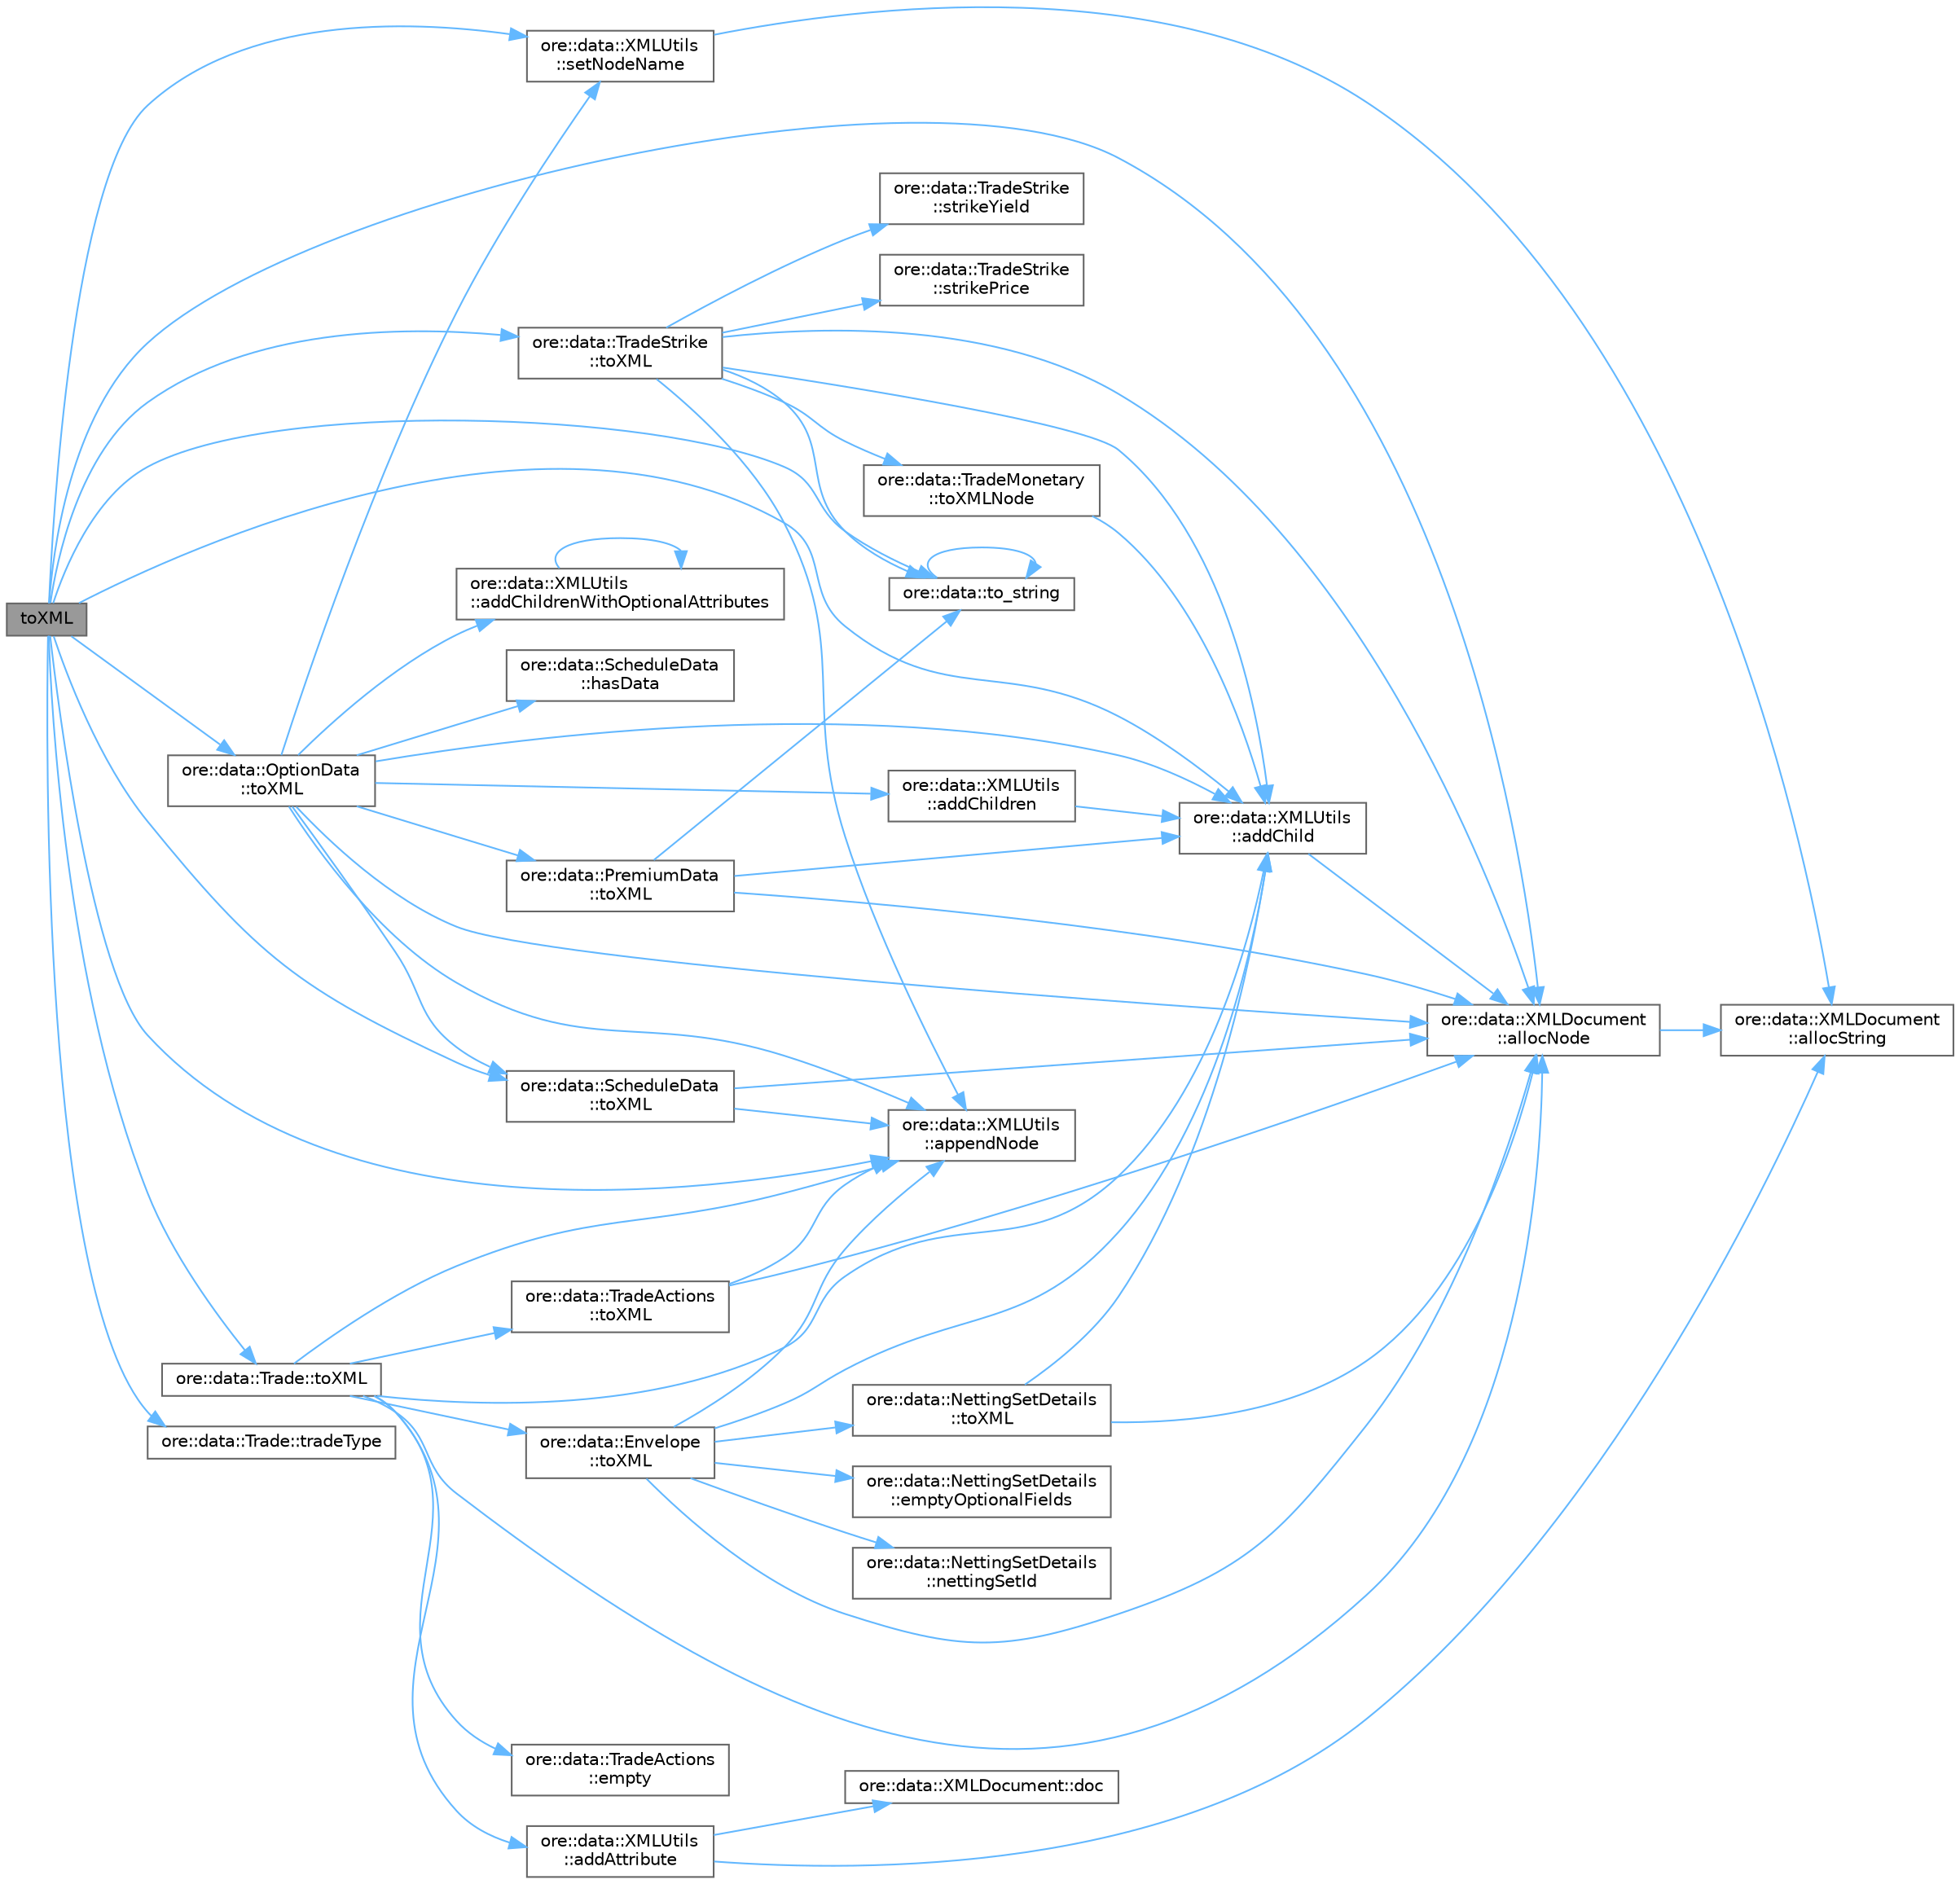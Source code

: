 digraph "toXML"
{
 // INTERACTIVE_SVG=YES
 // LATEX_PDF_SIZE
  bgcolor="transparent";
  edge [fontname=Helvetica,fontsize=10,labelfontname=Helvetica,labelfontsize=10];
  node [fontname=Helvetica,fontsize=10,shape=box,height=0.2,width=0.4];
  rankdir="LR";
  Node1 [label="toXML",height=0.2,width=0.4,color="gray40", fillcolor="grey60", style="filled", fontcolor="black",tooltip=" "];
  Node1 -> Node2 [color="steelblue1",style="solid"];
  Node2 [label="ore::data::XMLUtils\l::addChild",height=0.2,width=0.4,color="grey40", fillcolor="white", style="filled",URL="$classore_1_1data_1_1_x_m_l_utils.html#aced1fd4bd35df3642d8022301744b138",tooltip=" "];
  Node2 -> Node3 [color="steelblue1",style="solid"];
  Node3 [label="ore::data::XMLDocument\l::allocNode",height=0.2,width=0.4,color="grey40", fillcolor="white", style="filled",URL="$classore_1_1data_1_1_x_m_l_document.html#a8717c517803f0df2e693e3cadefeafd7",tooltip="util functions that wrap rapidxml"];
  Node3 -> Node4 [color="steelblue1",style="solid"];
  Node4 [label="ore::data::XMLDocument\l::allocString",height=0.2,width=0.4,color="grey40", fillcolor="white", style="filled",URL="$classore_1_1data_1_1_x_m_l_document.html#ae3474059e483990f3afea260096e5c90",tooltip=" "];
  Node1 -> Node3 [color="steelblue1",style="solid"];
  Node1 -> Node5 [color="steelblue1",style="solid"];
  Node5 [label="ore::data::XMLUtils\l::appendNode",height=0.2,width=0.4,color="grey40", fillcolor="white", style="filled",URL="$classore_1_1data_1_1_x_m_l_utils.html#ae646b9cdf949a88f35c36c18bf90b370",tooltip=" "];
  Node1 -> Node6 [color="steelblue1",style="solid"];
  Node6 [label="ore::data::XMLUtils\l::setNodeName",height=0.2,width=0.4,color="grey40", fillcolor="white", style="filled",URL="$classore_1_1data_1_1_x_m_l_utils.html#ac1ace6a9e07990c65081057f2ecdf164",tooltip=" "];
  Node6 -> Node4 [color="steelblue1",style="solid"];
  Node1 -> Node7 [color="steelblue1",style="solid"];
  Node7 [label="ore::data::to_string",height=0.2,width=0.4,color="grey40", fillcolor="white", style="filled",URL="$namespaceore_1_1data.html#a86651dfeb5c18ee891f7a4734d8cf455",tooltip=" "];
  Node7 -> Node7 [color="steelblue1",style="solid"];
  Node1 -> Node8 [color="steelblue1",style="solid"];
  Node8 [label="ore::data::TradeStrike\l::toXML",height=0.2,width=0.4,color="grey40", fillcolor="white", style="filled",URL="$classore_1_1data_1_1_trade_strike.html#a45e1903bb07ce3054a2b4a2e22b4b092",tooltip=" "];
  Node8 -> Node2 [color="steelblue1",style="solid"];
  Node8 -> Node3 [color="steelblue1",style="solid"];
  Node8 -> Node5 [color="steelblue1",style="solid"];
  Node8 -> Node9 [color="steelblue1",style="solid"];
  Node9 [label="ore::data::TradeStrike\l::strikePrice",height=0.2,width=0.4,color="grey40", fillcolor="white", style="filled",URL="$classore_1_1data_1_1_trade_strike.html#af95e1cce2d25b241417ca60f5be7ea65",tooltip=" "];
  Node8 -> Node10 [color="steelblue1",style="solid"];
  Node10 [label="ore::data::TradeStrike\l::strikeYield",height=0.2,width=0.4,color="grey40", fillcolor="white", style="filled",URL="$classore_1_1data_1_1_trade_strike.html#a9ec7a95258a5adb834ea92717dff7433",tooltip=" "];
  Node8 -> Node7 [color="steelblue1",style="solid"];
  Node8 -> Node11 [color="steelblue1",style="solid"];
  Node11 [label="ore::data::TradeMonetary\l::toXMLNode",height=0.2,width=0.4,color="grey40", fillcolor="white", style="filled",URL="$classore_1_1data_1_1_trade_monetary.html#affd40009e63f171e02eeb7ffcb3cfad2",tooltip=" "];
  Node11 -> Node2 [color="steelblue1",style="solid"];
  Node1 -> Node12 [color="steelblue1",style="solid"];
  Node12 [label="ore::data::OptionData\l::toXML",height=0.2,width=0.4,color="grey40", fillcolor="white", style="filled",URL="$classore_1_1data_1_1_option_data.html#a7efefb9270d6c4933e4c96de0771f17a",tooltip=" "];
  Node12 -> Node2 [color="steelblue1",style="solid"];
  Node12 -> Node13 [color="steelblue1",style="solid"];
  Node13 [label="ore::data::XMLUtils\l::addChildren",height=0.2,width=0.4,color="grey40", fillcolor="white", style="filled",URL="$classore_1_1data_1_1_x_m_l_utils.html#a29cd524fd4d9381e10c71939131fa4d4",tooltip=" "];
  Node13 -> Node2 [color="steelblue1",style="solid"];
  Node12 -> Node14 [color="steelblue1",style="solid"];
  Node14 [label="ore::data::XMLUtils\l::addChildrenWithOptionalAttributes",height=0.2,width=0.4,color="grey40", fillcolor="white", style="filled",URL="$classore_1_1data_1_1_x_m_l_utils.html#a60e5b2e453d4610d7ce2ff455d564404",tooltip=" "];
  Node14 -> Node14 [color="steelblue1",style="solid"];
  Node12 -> Node3 [color="steelblue1",style="solid"];
  Node12 -> Node5 [color="steelblue1",style="solid"];
  Node12 -> Node15 [color="steelblue1",style="solid"];
  Node15 [label="ore::data::ScheduleData\l::hasData",height=0.2,width=0.4,color="grey40", fillcolor="white", style="filled",URL="$classore_1_1data_1_1_schedule_data.html#a314b19ebe3b2ce78e9df49fee95c21dd",tooltip="Check if has any dates/rules/derived schedules."];
  Node12 -> Node6 [color="steelblue1",style="solid"];
  Node12 -> Node16 [color="steelblue1",style="solid"];
  Node16 [label="ore::data::PremiumData\l::toXML",height=0.2,width=0.4,color="grey40", fillcolor="white", style="filled",URL="$classore_1_1data_1_1_premium_data.html#a7efefb9270d6c4933e4c96de0771f17a",tooltip=" "];
  Node16 -> Node2 [color="steelblue1",style="solid"];
  Node16 -> Node3 [color="steelblue1",style="solid"];
  Node16 -> Node7 [color="steelblue1",style="solid"];
  Node12 -> Node17 [color="steelblue1",style="solid"];
  Node17 [label="ore::data::ScheduleData\l::toXML",height=0.2,width=0.4,color="grey40", fillcolor="white", style="filled",URL="$classore_1_1data_1_1_schedule_data.html#a7efefb9270d6c4933e4c96de0771f17a",tooltip=" "];
  Node17 -> Node3 [color="steelblue1",style="solid"];
  Node17 -> Node5 [color="steelblue1",style="solid"];
  Node1 -> Node17 [color="steelblue1",style="solid"];
  Node1 -> Node18 [color="steelblue1",style="solid"];
  Node18 [label="ore::data::Trade::toXML",height=0.2,width=0.4,color="grey40", fillcolor="white", style="filled",URL="$classore_1_1data_1_1_trade.html#a7efefb9270d6c4933e4c96de0771f17a",tooltip=" "];
  Node18 -> Node19 [color="steelblue1",style="solid"];
  Node19 [label="ore::data::XMLUtils\l::addAttribute",height=0.2,width=0.4,color="grey40", fillcolor="white", style="filled",URL="$classore_1_1data_1_1_x_m_l_utils.html#a226c81c31def2ba2c853ca803d1fafc5",tooltip=" "];
  Node19 -> Node4 [color="steelblue1",style="solid"];
  Node19 -> Node20 [color="steelblue1",style="solid"];
  Node20 [label="ore::data::XMLDocument::doc",height=0.2,width=0.4,color="grey40", fillcolor="white", style="filled",URL="$classore_1_1data_1_1_x_m_l_document.html#a46d969cdb00bff64f3f4c0d2975a08d3",tooltip=" "];
  Node18 -> Node2 [color="steelblue1",style="solid"];
  Node18 -> Node3 [color="steelblue1",style="solid"];
  Node18 -> Node5 [color="steelblue1",style="solid"];
  Node18 -> Node21 [color="steelblue1",style="solid"];
  Node21 [label="ore::data::TradeActions\l::empty",height=0.2,width=0.4,color="grey40", fillcolor="white", style="filled",URL="$classore_1_1data_1_1_trade_actions.html#a644718bb2fb240de962dc3c9a1fdf0dc",tooltip="Returns true of this set of actions is empty."];
  Node18 -> Node22 [color="steelblue1",style="solid"];
  Node22 [label="ore::data::Envelope\l::toXML",height=0.2,width=0.4,color="grey40", fillcolor="white", style="filled",URL="$classore_1_1data_1_1_envelope.html#a7efefb9270d6c4933e4c96de0771f17a",tooltip=" "];
  Node22 -> Node2 [color="steelblue1",style="solid"];
  Node22 -> Node3 [color="steelblue1",style="solid"];
  Node22 -> Node5 [color="steelblue1",style="solid"];
  Node22 -> Node23 [color="steelblue1",style="solid"];
  Node23 [label="ore::data::NettingSetDetails\l::emptyOptionalFields",height=0.2,width=0.4,color="grey40", fillcolor="white", style="filled",URL="$classore_1_1data_1_1_netting_set_details.html#ab87072d461177abcb48735d002150bfb",tooltip=" "];
  Node22 -> Node24 [color="steelblue1",style="solid"];
  Node24 [label="ore::data::NettingSetDetails\l::nettingSetId",height=0.2,width=0.4,color="grey40", fillcolor="white", style="filled",URL="$classore_1_1data_1_1_netting_set_details.html#a9bf8e40febad0782c5855488041ecfd7",tooltip=" "];
  Node22 -> Node25 [color="steelblue1",style="solid"];
  Node25 [label="ore::data::NettingSetDetails\l::toXML",height=0.2,width=0.4,color="grey40", fillcolor="white", style="filled",URL="$classore_1_1data_1_1_netting_set_details.html#a7efefb9270d6c4933e4c96de0771f17a",tooltip=" "];
  Node25 -> Node2 [color="steelblue1",style="solid"];
  Node25 -> Node3 [color="steelblue1",style="solid"];
  Node18 -> Node26 [color="steelblue1",style="solid"];
  Node26 [label="ore::data::TradeActions\l::toXML",height=0.2,width=0.4,color="grey40", fillcolor="white", style="filled",URL="$classore_1_1data_1_1_trade_actions.html#a7efefb9270d6c4933e4c96de0771f17a",tooltip=" "];
  Node26 -> Node3 [color="steelblue1",style="solid"];
  Node26 -> Node5 [color="steelblue1",style="solid"];
  Node1 -> Node27 [color="steelblue1",style="solid"];
  Node27 [label="ore::data::Trade::tradeType",height=0.2,width=0.4,color="grey40", fillcolor="white", style="filled",URL="$classore_1_1data_1_1_trade.html#aec03b18fc42a659e6dca829a82659809",tooltip=" "];
}
